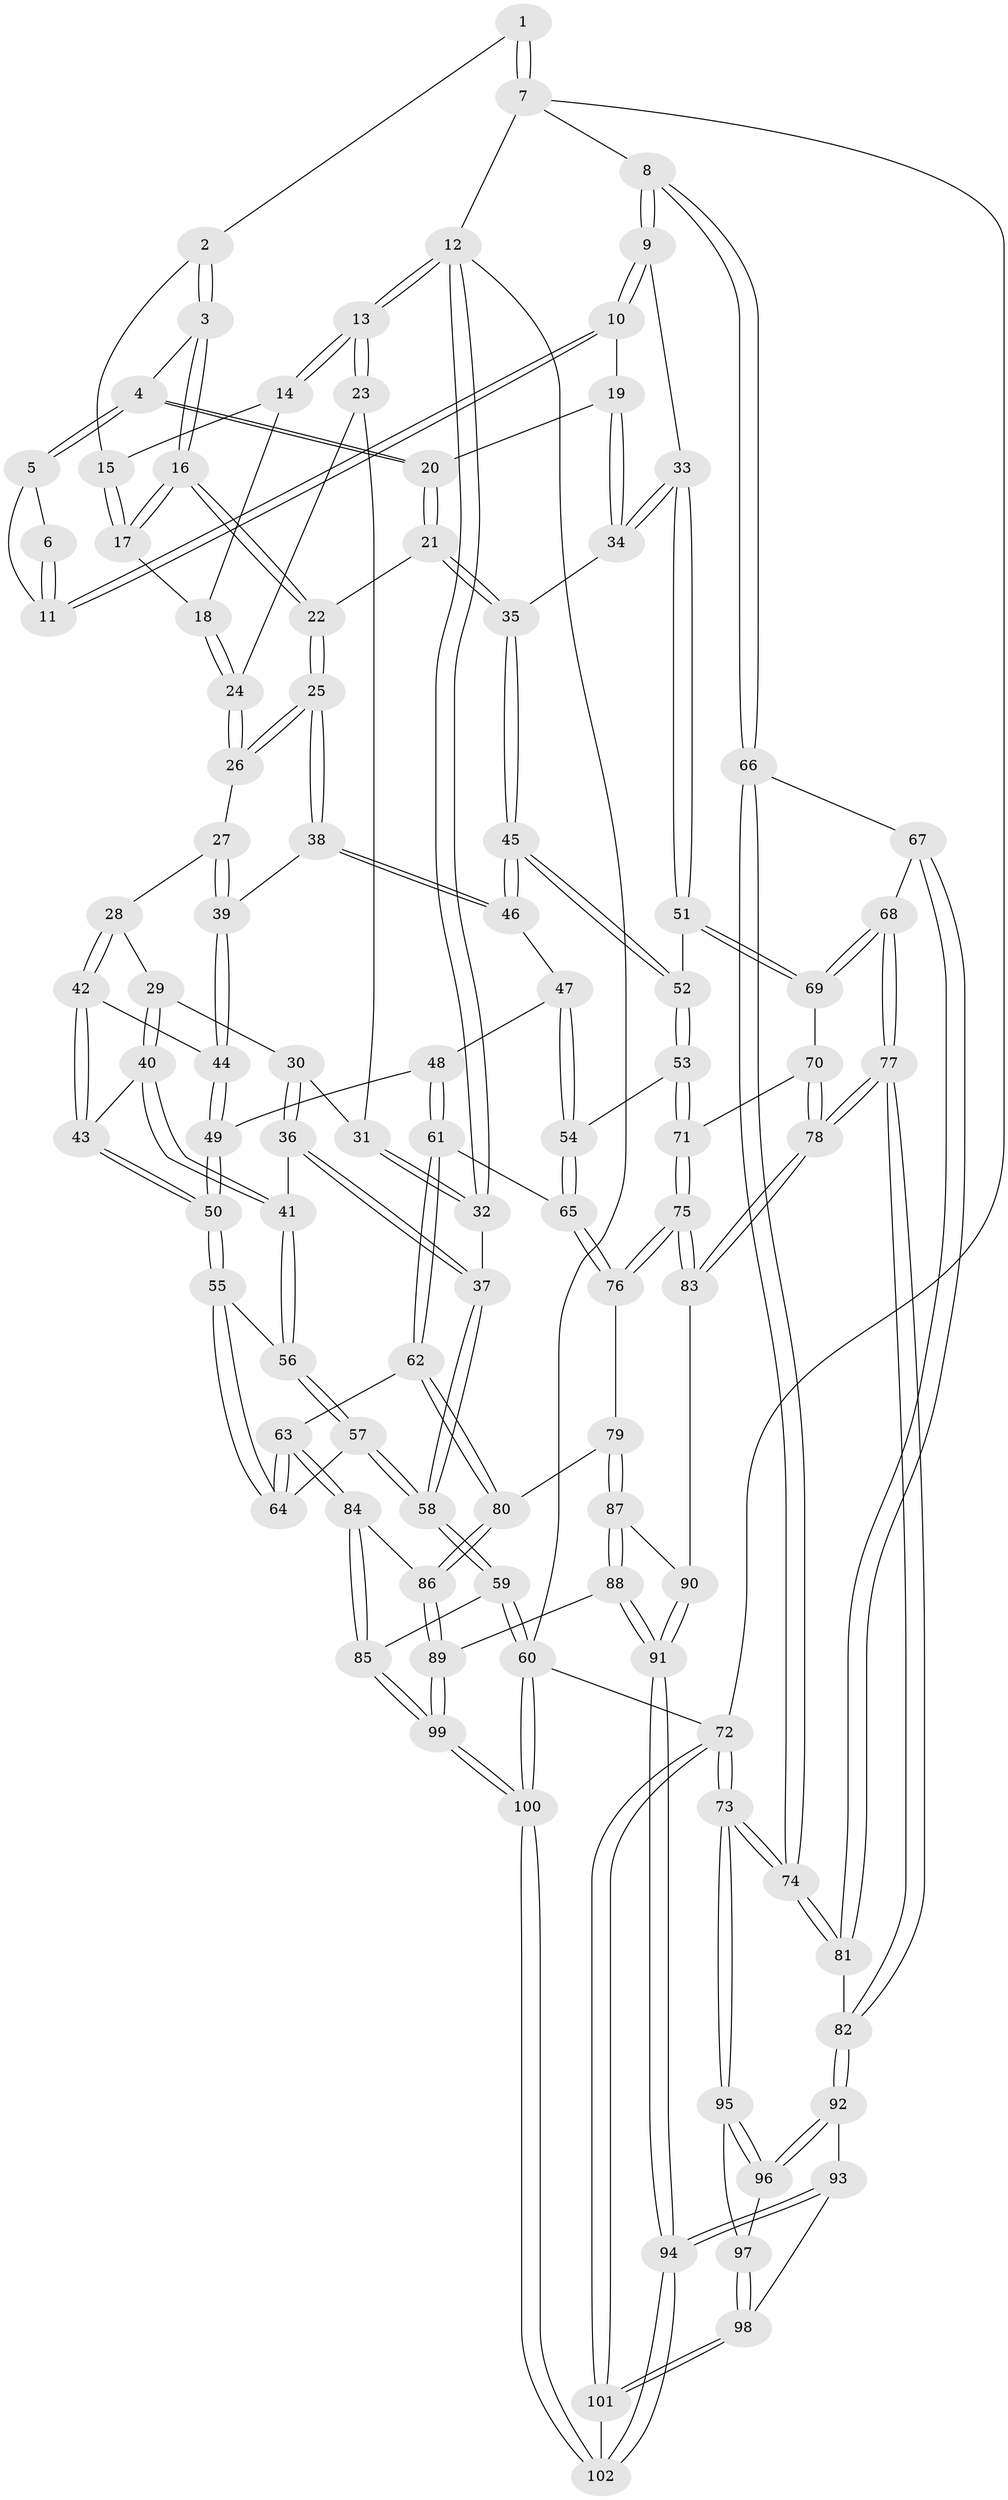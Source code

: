 // Generated by graph-tools (version 1.1) at 2025/00/03/09/25 05:00:53]
// undirected, 102 vertices, 252 edges
graph export_dot {
graph [start="1"]
  node [color=gray90,style=filled];
  1 [pos="+0.7869238061225923+0"];
  2 [pos="+0.5827653594669001+0"];
  3 [pos="+0.5951580760572291+0"];
  4 [pos="+0.6937859852637889+0.08891242815860977"];
  5 [pos="+0.7403160637487454+0.06576164564585582"];
  6 [pos="+0.7853604864038761+0"];
  7 [pos="+1+0"];
  8 [pos="+1+0.1628025566657504"];
  9 [pos="+1+0.17017092324326086"];
  10 [pos="+0.8390011292777471+0.09545798643576643"];
  11 [pos="+0.8264775985717405+0.0884921373200233"];
  12 [pos="+0+0"];
  13 [pos="+0+0"];
  14 [pos="+0.28975036193486237+0"];
  15 [pos="+0.355112616282776+0"];
  16 [pos="+0.4984506676536528+0.120819593419312"];
  17 [pos="+0.45659963807871407+0.07835625648273793"];
  18 [pos="+0.28047007877811136+0.07810559785092393"];
  19 [pos="+0.7596503841810608+0.18247284132924357"];
  20 [pos="+0.6794652495116328+0.1405423811016179"];
  21 [pos="+0.6426492783364777+0.17946755186461377"];
  22 [pos="+0.5036501434918137+0.177487470949728"];
  23 [pos="+0.18375612423674156+0.06609020356448496"];
  24 [pos="+0.2778815232853436+0.0849545029432817"];
  25 [pos="+0.48372161129589997+0.20692084628564314"];
  26 [pos="+0.2744321927299446+0.11605880382874077"];
  27 [pos="+0.25964285047010394+0.14181830298780115"];
  28 [pos="+0.2179355501437331+0.16427934257747925"];
  29 [pos="+0.19750351193866028+0.1688696102652828"];
  30 [pos="+0.15505024547165783+0.1682677743753246"];
  31 [pos="+0.054507154208033017+0.10027906478871364"];
  32 [pos="+0+0"];
  33 [pos="+1+0.2297531746339"];
  34 [pos="+0.7781985578819269+0.21783074956617202"];
  35 [pos="+0.6997663525187633+0.31982936701670195"];
  36 [pos="+0.09210659701599601+0.2838009702722249"];
  37 [pos="+0+0.11493434318171131"];
  38 [pos="+0.4830714456695258+0.20952938232065352"];
  39 [pos="+0.32320332424729964+0.27039103334266945"];
  40 [pos="+0.15966507981692676+0.3515363830407348"];
  41 [pos="+0.1394793613116046+0.35939838744237923"];
  42 [pos="+0.2304267797525471+0.32719438527613165"];
  43 [pos="+0.18879156239154968+0.34613499964680283"];
  44 [pos="+0.304731388017479+0.31881983540596226"];
  45 [pos="+0.6991156786853293+0.3674339594519839"];
  46 [pos="+0.4887123354105551+0.23760692075696177"];
  47 [pos="+0.47097904306965+0.3580856979465512"];
  48 [pos="+0.38658963653031747+0.40718354238586274"];
  49 [pos="+0.3685817795402495+0.40464819031099303"];
  50 [pos="+0.2980871859327326+0.46768024977718636"];
  51 [pos="+0.8267321054787724+0.4011657965538253"];
  52 [pos="+0.7009733240437844+0.374168498142192"];
  53 [pos="+0.6552958308379356+0.41927017687672913"];
  54 [pos="+0.6014833045739729+0.44611877458313925"];
  55 [pos="+0.28301137949173455+0.49264155099722995"];
  56 [pos="+0.13135188317572963+0.3762541886658714"];
  57 [pos="+0.04488798535943076+0.4952221965544269"];
  58 [pos="+0+0.6185962126964287"];
  59 [pos="+0+0.6690031530866022"];
  60 [pos="+0+1"];
  61 [pos="+0.43641564746801226+0.513051036047935"];
  62 [pos="+0.42638888995742275+0.5582928012631614"];
  63 [pos="+0.30259768587811015+0.6091579276804903"];
  64 [pos="+0.2706920186307797+0.5335088639694904"];
  65 [pos="+0.592183256720791+0.46504195648645813"];
  66 [pos="+1+0.42551730668781285"];
  67 [pos="+0.9522925524989738+0.5250110393700611"];
  68 [pos="+0.894153681015997+0.5201869289468795"];
  69 [pos="+0.8356070846407655+0.440234581779067"];
  70 [pos="+0.7909369428613989+0.5245793551026756"];
  71 [pos="+0.7231860353186117+0.5644386882059097"];
  72 [pos="+1+1"];
  73 [pos="+1+1"];
  74 [pos="+1+0.7765537285226247"];
  75 [pos="+0.6998407566120497+0.6716028421842543"];
  76 [pos="+0.5843995652330665+0.608515074580638"];
  77 [pos="+0.8514767110767277+0.7175771353154138"];
  78 [pos="+0.8442277784863242+0.7150732016175467"];
  79 [pos="+0.5181264824445672+0.636884481480842"];
  80 [pos="+0.5151881845676004+0.6360429449814687"];
  81 [pos="+0.9998409823481093+0.7209247815765233"];
  82 [pos="+0.8536262905824619+0.7193903826048448"];
  83 [pos="+0.7150424159037725+0.6925884235799195"];
  84 [pos="+0.2669120564272071+0.7532153627444949"];
  85 [pos="+0.09716162746805698+0.7525536932521852"];
  86 [pos="+0.273158146535504+0.7582822163738877"];
  87 [pos="+0.51758679497034+0.7033605908309994"];
  88 [pos="+0.5083089650646726+0.8803095857139732"];
  89 [pos="+0.3270651442259173+0.8270428058799915"];
  90 [pos="+0.6804191171591107+0.7390115813145707"];
  91 [pos="+0.5556737140907062+0.9160913159993849"];
  92 [pos="+0.8497662127526158+0.7453997549631256"];
  93 [pos="+0.7788914987246721+0.8343072318196023"];
  94 [pos="+0.5823622529148264+0.9746920190084093"];
  95 [pos="+1+0.939477017404766"];
  96 [pos="+0.8573372063308329+0.8014007899728519"];
  97 [pos="+0.8571557060124501+0.9231551766578453"];
  98 [pos="+0.7917545833191507+0.9947072686034835"];
  99 [pos="+0.17942773219021588+1"];
  100 [pos="+0.1674985975608843+1"];
  101 [pos="+0.6689962245914398+1"];
  102 [pos="+0.6306443338990919+1"];
  1 -- 2;
  1 -- 7;
  1 -- 7;
  2 -- 3;
  2 -- 3;
  2 -- 15;
  3 -- 4;
  3 -- 16;
  3 -- 16;
  4 -- 5;
  4 -- 5;
  4 -- 20;
  4 -- 20;
  5 -- 6;
  5 -- 11;
  6 -- 11;
  6 -- 11;
  7 -- 8;
  7 -- 12;
  7 -- 72;
  8 -- 9;
  8 -- 9;
  8 -- 66;
  8 -- 66;
  9 -- 10;
  9 -- 10;
  9 -- 33;
  10 -- 11;
  10 -- 11;
  10 -- 19;
  12 -- 13;
  12 -- 13;
  12 -- 32;
  12 -- 32;
  12 -- 60;
  13 -- 14;
  13 -- 14;
  13 -- 23;
  13 -- 23;
  14 -- 15;
  14 -- 18;
  15 -- 17;
  15 -- 17;
  16 -- 17;
  16 -- 17;
  16 -- 22;
  16 -- 22;
  17 -- 18;
  18 -- 24;
  18 -- 24;
  19 -- 20;
  19 -- 34;
  19 -- 34;
  20 -- 21;
  20 -- 21;
  21 -- 22;
  21 -- 35;
  21 -- 35;
  22 -- 25;
  22 -- 25;
  23 -- 24;
  23 -- 31;
  24 -- 26;
  24 -- 26;
  25 -- 26;
  25 -- 26;
  25 -- 38;
  25 -- 38;
  26 -- 27;
  27 -- 28;
  27 -- 39;
  27 -- 39;
  28 -- 29;
  28 -- 42;
  28 -- 42;
  29 -- 30;
  29 -- 40;
  29 -- 40;
  30 -- 31;
  30 -- 36;
  30 -- 36;
  31 -- 32;
  31 -- 32;
  32 -- 37;
  33 -- 34;
  33 -- 34;
  33 -- 51;
  33 -- 51;
  34 -- 35;
  35 -- 45;
  35 -- 45;
  36 -- 37;
  36 -- 37;
  36 -- 41;
  37 -- 58;
  37 -- 58;
  38 -- 39;
  38 -- 46;
  38 -- 46;
  39 -- 44;
  39 -- 44;
  40 -- 41;
  40 -- 41;
  40 -- 43;
  41 -- 56;
  41 -- 56;
  42 -- 43;
  42 -- 43;
  42 -- 44;
  43 -- 50;
  43 -- 50;
  44 -- 49;
  44 -- 49;
  45 -- 46;
  45 -- 46;
  45 -- 52;
  45 -- 52;
  46 -- 47;
  47 -- 48;
  47 -- 54;
  47 -- 54;
  48 -- 49;
  48 -- 61;
  48 -- 61;
  49 -- 50;
  49 -- 50;
  50 -- 55;
  50 -- 55;
  51 -- 52;
  51 -- 69;
  51 -- 69;
  52 -- 53;
  52 -- 53;
  53 -- 54;
  53 -- 71;
  53 -- 71;
  54 -- 65;
  54 -- 65;
  55 -- 56;
  55 -- 64;
  55 -- 64;
  56 -- 57;
  56 -- 57;
  57 -- 58;
  57 -- 58;
  57 -- 64;
  58 -- 59;
  58 -- 59;
  59 -- 60;
  59 -- 60;
  59 -- 85;
  60 -- 100;
  60 -- 100;
  60 -- 72;
  61 -- 62;
  61 -- 62;
  61 -- 65;
  62 -- 63;
  62 -- 80;
  62 -- 80;
  63 -- 64;
  63 -- 64;
  63 -- 84;
  63 -- 84;
  65 -- 76;
  65 -- 76;
  66 -- 67;
  66 -- 74;
  66 -- 74;
  67 -- 68;
  67 -- 81;
  67 -- 81;
  68 -- 69;
  68 -- 69;
  68 -- 77;
  68 -- 77;
  69 -- 70;
  70 -- 71;
  70 -- 78;
  70 -- 78;
  71 -- 75;
  71 -- 75;
  72 -- 73;
  72 -- 73;
  72 -- 101;
  72 -- 101;
  73 -- 74;
  73 -- 74;
  73 -- 95;
  73 -- 95;
  74 -- 81;
  74 -- 81;
  75 -- 76;
  75 -- 76;
  75 -- 83;
  75 -- 83;
  76 -- 79;
  77 -- 78;
  77 -- 78;
  77 -- 82;
  77 -- 82;
  78 -- 83;
  78 -- 83;
  79 -- 80;
  79 -- 87;
  79 -- 87;
  80 -- 86;
  80 -- 86;
  81 -- 82;
  82 -- 92;
  82 -- 92;
  83 -- 90;
  84 -- 85;
  84 -- 85;
  84 -- 86;
  85 -- 99;
  85 -- 99;
  86 -- 89;
  86 -- 89;
  87 -- 88;
  87 -- 88;
  87 -- 90;
  88 -- 89;
  88 -- 91;
  88 -- 91;
  89 -- 99;
  89 -- 99;
  90 -- 91;
  90 -- 91;
  91 -- 94;
  91 -- 94;
  92 -- 93;
  92 -- 96;
  92 -- 96;
  93 -- 94;
  93 -- 94;
  93 -- 98;
  94 -- 102;
  94 -- 102;
  95 -- 96;
  95 -- 96;
  95 -- 97;
  96 -- 97;
  97 -- 98;
  97 -- 98;
  98 -- 101;
  98 -- 101;
  99 -- 100;
  99 -- 100;
  100 -- 102;
  100 -- 102;
  101 -- 102;
}
